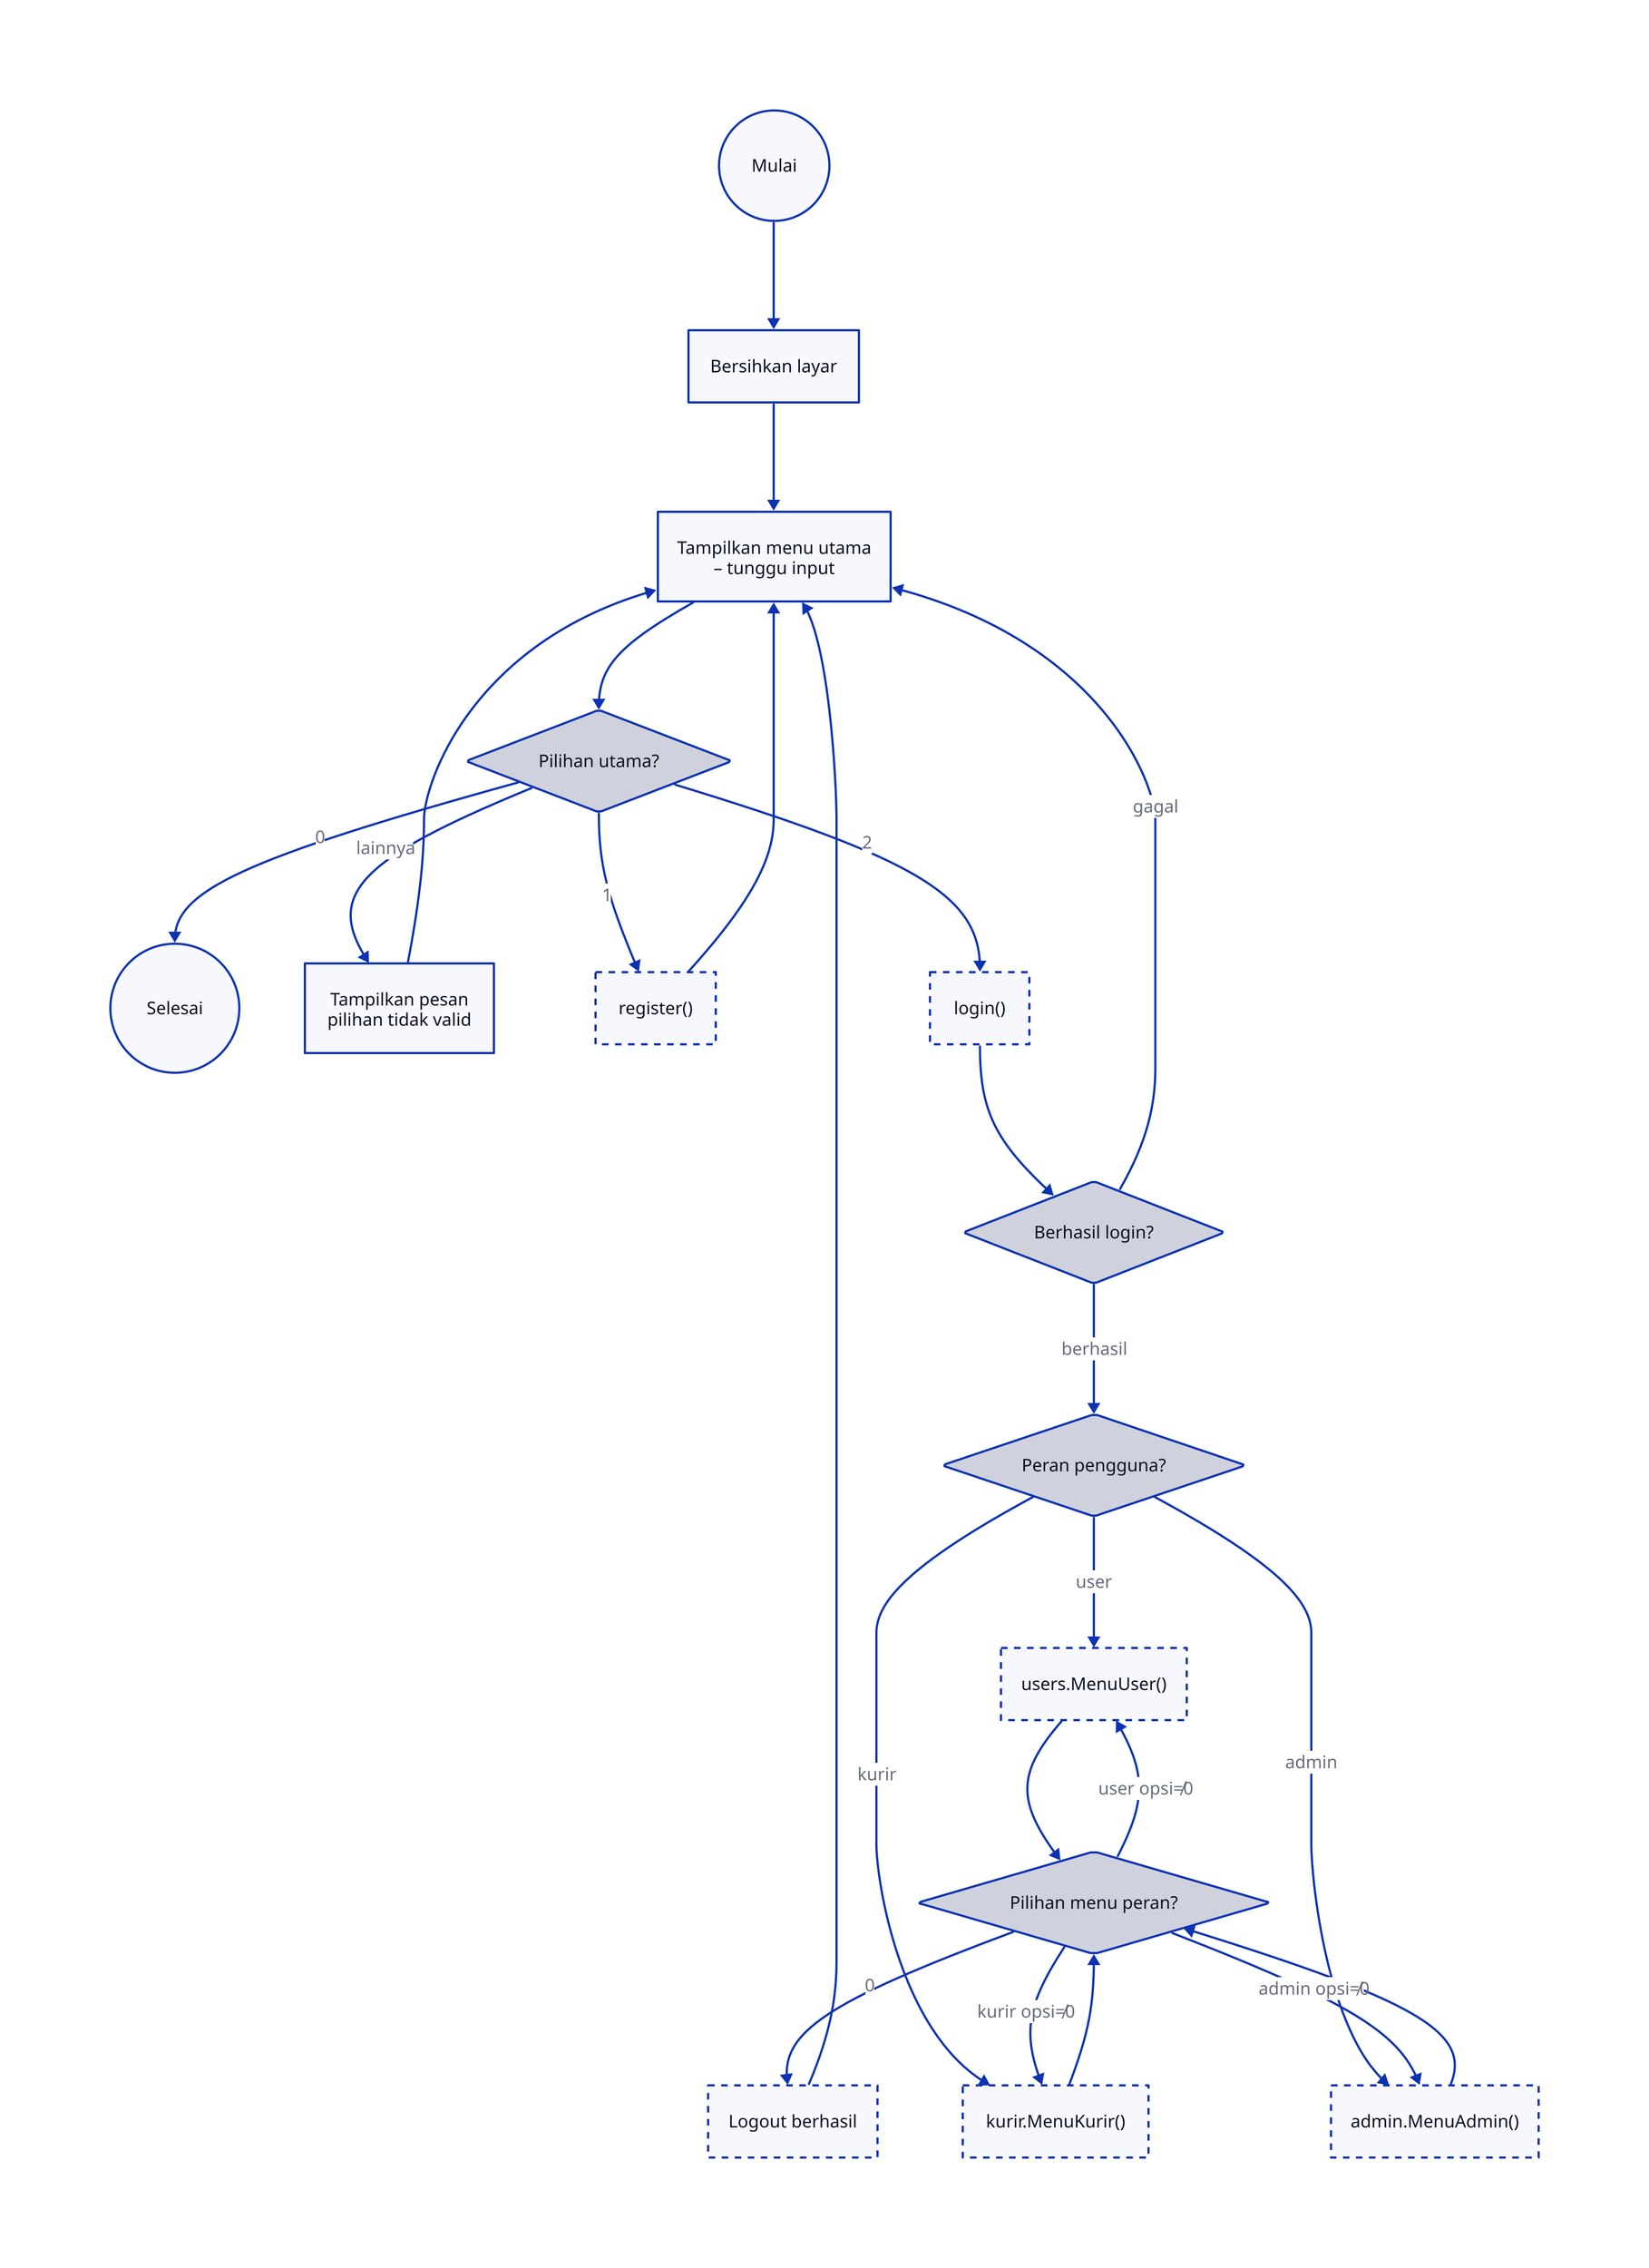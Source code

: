 start: {
  shape: circle
  label: "Mulai"
}

end: {
  shape: circle
  label: "Selesai"
}

clear_screen: {
  shape: rectangle
  label: "Bersihkan layar"
}

show_menu: {
  shape: rectangle
  label: "Tampilkan menu utama\n– tunggu input"
}

show_invalid: {
  shape: rectangle
  label: "Tampilkan pesan\npilihan tidak valid"
}

decide_main: {
  shape: diamond
  label: "Pilihan utama?"
}

fn_register: {
  shape: rectangle
  label: "register()"
  style: {
    stroke-dash: 3
  }
}

fn_login: {
  shape: rectangle
  label: "login()"
  style: {
    stroke-dash: 3
  }
}

decide_loggedin: {
  shape: diamond
  label: "Berhasil login?"
}

decide_role: {
  shape: diamond
  label: "Peran pengguna?"
}

fn_logout: {
  shape: rectangle
  label: "Logout berhasil"
  style: {
    stroke-dash: 3
  }
}

fn_user_menu: {
  shape: rectangle
  label: "users.MenuUser()"
  style: {
    stroke-dash: 3
  }
}

fn_courier_menu: {
  shape: rectangle
  label: "kurir.MenuKurir()"
  style: {
    stroke-dash: 3
  }
}

fn_admin_menu: {
  shape: rectangle
  label: "admin.MenuAdmin()"
  style: {
    stroke-dash: 3
  }
}

decide_option: {
  shape: diamond
  label: "Pilihan menu peran?"
}

start -> clear_screen
clear_screen -> show_menu
show_menu -> decide_main

decide_main -> fn_register: "1"
decide_main -> fn_login: "2"
decide_main -> end: "0"
decide_main -> show_invalid: "lainnya"

show_invalid -> show_menu
fn_register -> show_menu

fn_login -> decide_loggedin
decide_loggedin -> show_menu: "gagal"
decide_loggedin -> decide_role: "berhasil"

decide_role -> fn_user_menu: "user"
decide_role -> fn_courier_menu: "kurir"
decide_role -> fn_admin_menu: "admin"

fn_user_menu -> decide_option
fn_courier_menu -> decide_option
fn_admin_menu -> decide_option

decide_option -> fn_logout: "0"
decide_option -> fn_user_menu: "user opsi≠0"
decide_option -> fn_courier_menu: "kurir opsi≠0"
decide_option -> fn_admin_menu: "admin opsi≠0"

fn_logout -> show_menu
